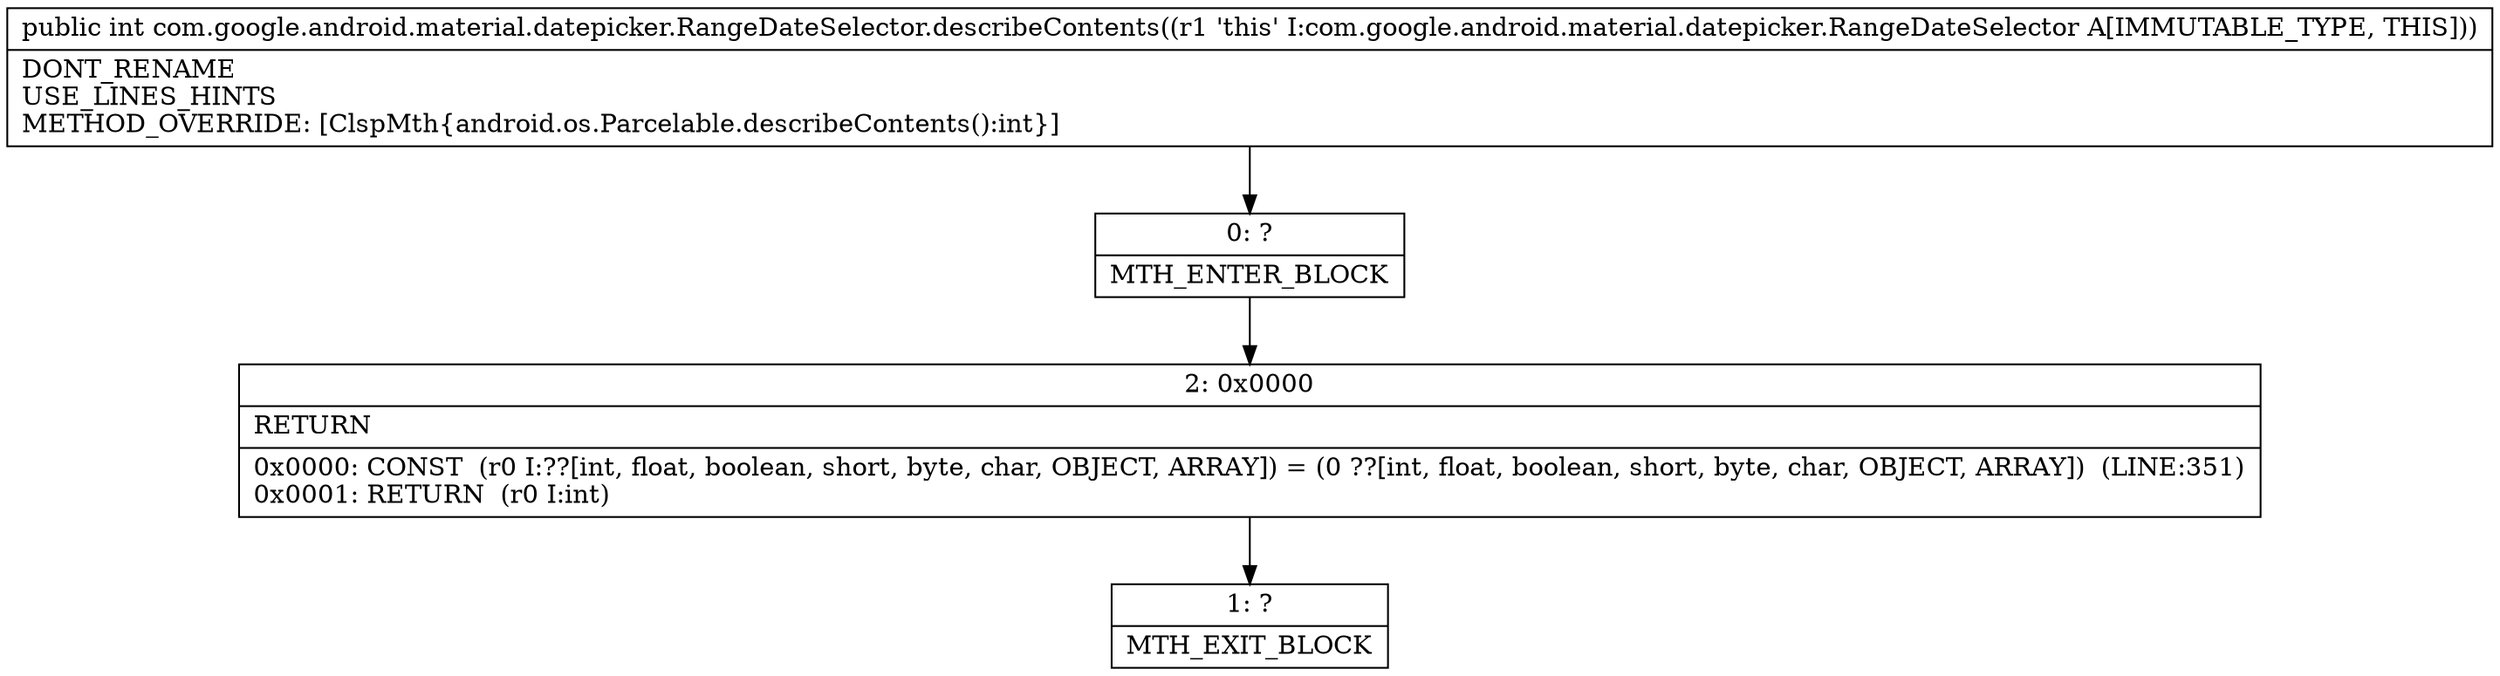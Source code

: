 digraph "CFG forcom.google.android.material.datepicker.RangeDateSelector.describeContents()I" {
Node_0 [shape=record,label="{0\:\ ?|MTH_ENTER_BLOCK\l}"];
Node_2 [shape=record,label="{2\:\ 0x0000|RETURN\l|0x0000: CONST  (r0 I:??[int, float, boolean, short, byte, char, OBJECT, ARRAY]) = (0 ??[int, float, boolean, short, byte, char, OBJECT, ARRAY])  (LINE:351)\l0x0001: RETURN  (r0 I:int) \l}"];
Node_1 [shape=record,label="{1\:\ ?|MTH_EXIT_BLOCK\l}"];
MethodNode[shape=record,label="{public int com.google.android.material.datepicker.RangeDateSelector.describeContents((r1 'this' I:com.google.android.material.datepicker.RangeDateSelector A[IMMUTABLE_TYPE, THIS]))  | DONT_RENAME\lUSE_LINES_HINTS\lMETHOD_OVERRIDE: [ClspMth\{android.os.Parcelable.describeContents():int\}]\l}"];
MethodNode -> Node_0;Node_0 -> Node_2;
Node_2 -> Node_1;
}

